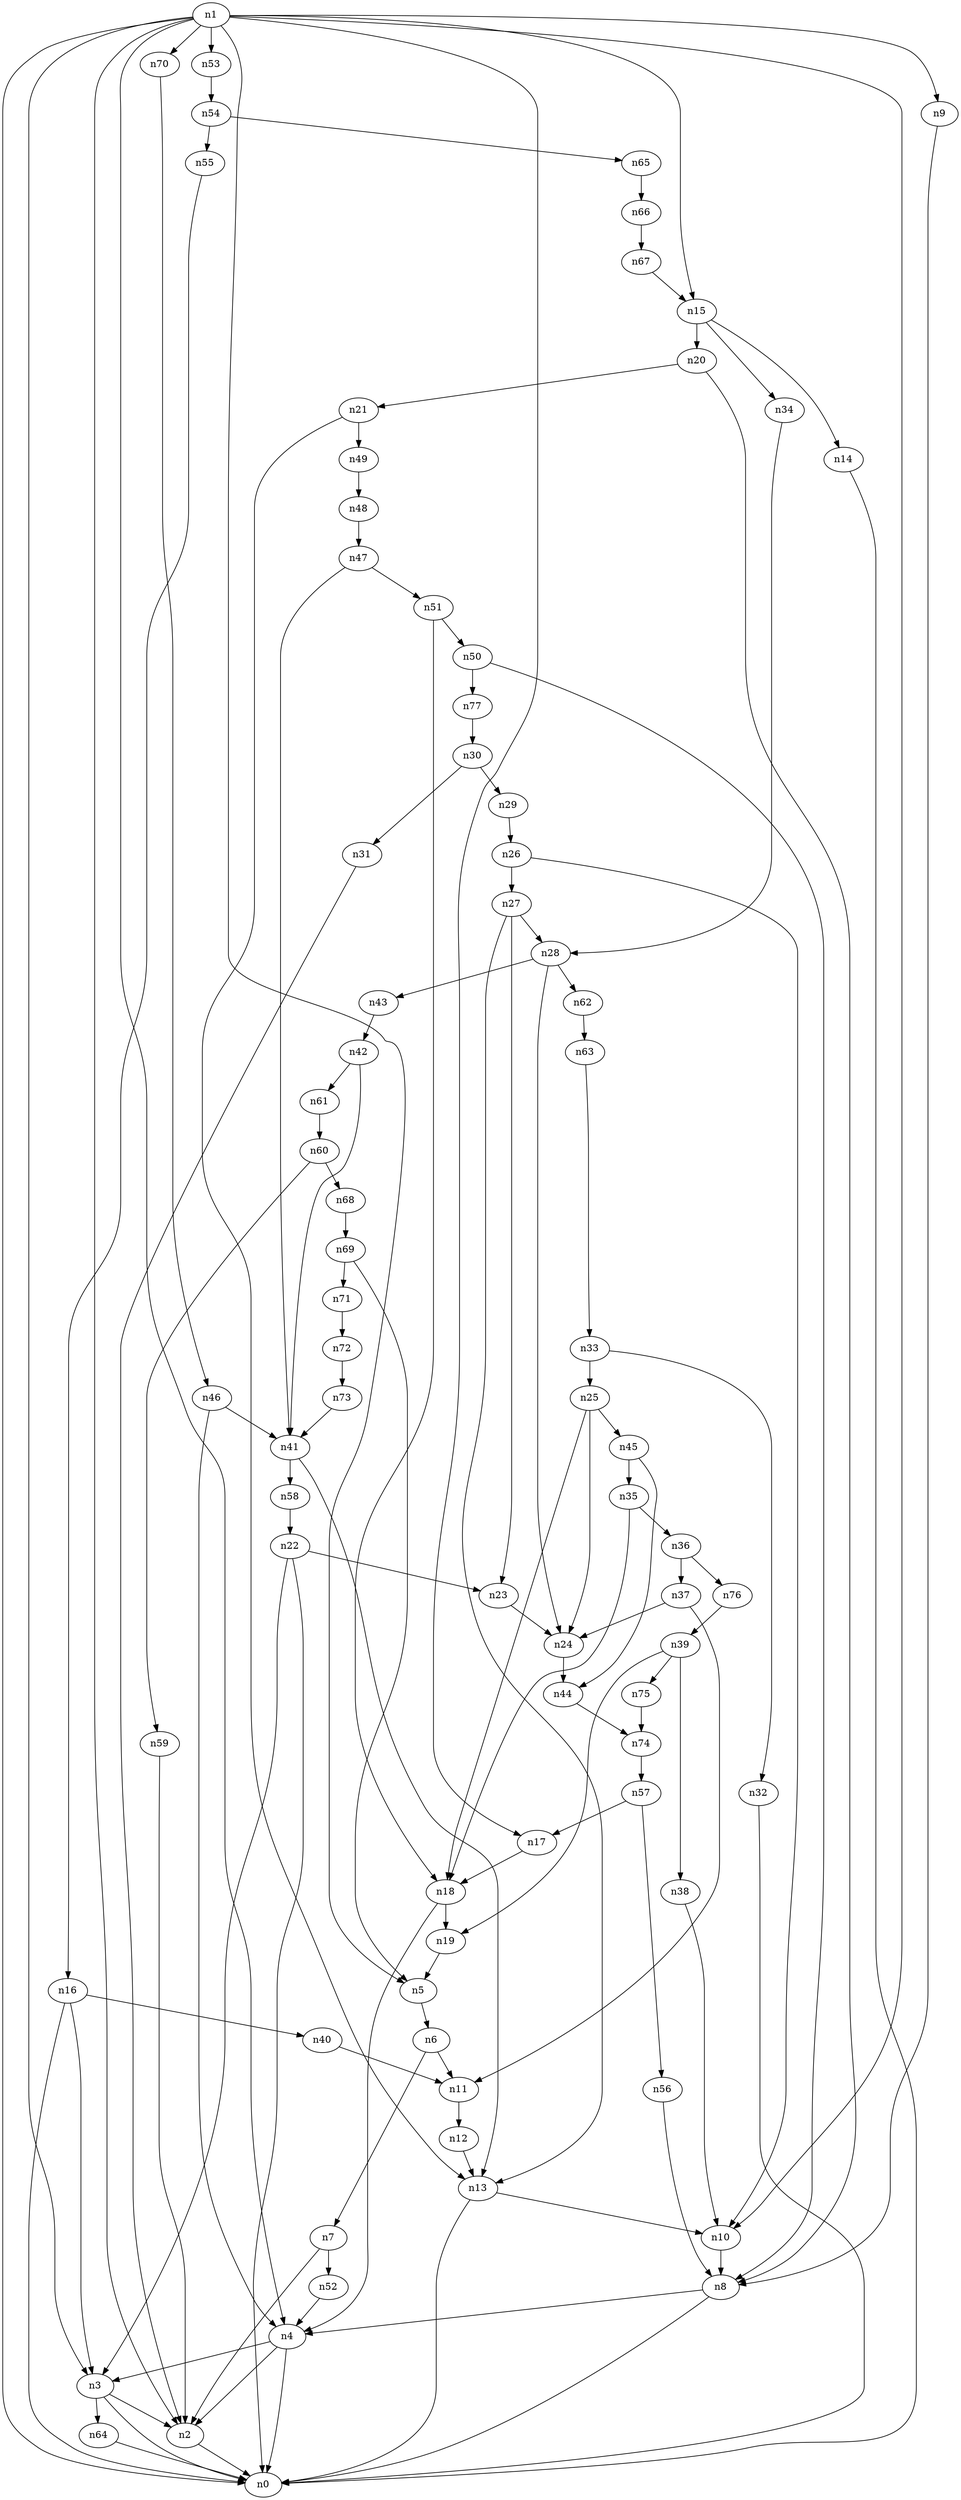 digraph G {
	n1 -> n0	 [_graphml_id=e0];
	n1 -> n2	 [_graphml_id=e1];
	n1 -> n3	 [_graphml_id=e6];
	n1 -> n4	 [_graphml_id=e9];
	n1 -> n5	 [_graphml_id=e10];
	n1 -> n9	 [_graphml_id=e16];
	n1 -> n10	 [_graphml_id=e17];
	n1 -> n15	 [_graphml_id=e25];
	n1 -> n17	 [_graphml_id=e29];
	n1 -> n53	 [_graphml_id=e88];
	n1 -> n70	 [_graphml_id=e114];
	n2 -> n0	 [_graphml_id=e5];
	n3 -> n0	 [_graphml_id=e8];
	n3 -> n2	 [_graphml_id=e2];
	n3 -> n64	 [_graphml_id=e105];
	n4 -> n0	 [_graphml_id=e4];
	n4 -> n2	 [_graphml_id=e7];
	n4 -> n3	 [_graphml_id=e3];
	n5 -> n6	 [_graphml_id=e11];
	n6 -> n7	 [_graphml_id=e12];
	n6 -> n11	 [_graphml_id=e19];
	n7 -> n2	 [_graphml_id=e13];
	n7 -> n52	 [_graphml_id=e85];
	n8 -> n0	 [_graphml_id=e14];
	n8 -> n4	 [_graphml_id=e28];
	n9 -> n8	 [_graphml_id=e15];
	n10 -> n8	 [_graphml_id=e18];
	n11 -> n12	 [_graphml_id=e20];
	n12 -> n13	 [_graphml_id=e21];
	n13 -> n0	 [_graphml_id=e22];
	n13 -> n10	 [_graphml_id=e38];
	n14 -> n0	 [_graphml_id=e23];
	n15 -> n14	 [_graphml_id=e24];
	n15 -> n20	 [_graphml_id=e58];
	n15 -> n34	 [_graphml_id=e56];
	n16 -> n0	 [_graphml_id=e27];
	n16 -> n3	 [_graphml_id=e26];
	n16 -> n40	 [_graphml_id=e67];
	n17 -> n18	 [_graphml_id=e30];
	n18 -> n4	 [_graphml_id=e48];
	n18 -> n19	 [_graphml_id=e31];
	n19 -> n5	 [_graphml_id=e32];
	n20 -> n8	 [_graphml_id=e33];
	n20 -> n21	 [_graphml_id=e34];
	n21 -> n13	 [_graphml_id=e35];
	n21 -> n49	 [_graphml_id=e81];
	n22 -> n0	 [_graphml_id=e37];
	n22 -> n3	 [_graphml_id=e36];
	n22 -> n23	 [_graphml_id=e39];
	n23 -> n24	 [_graphml_id=e40];
	n24 -> n44	 [_graphml_id=e73];
	n25 -> n18	 [_graphml_id=e42];
	n25 -> n24	 [_graphml_id=e41];
	n25 -> n45	 [_graphml_id=e75];
	n26 -> n10	 [_graphml_id=e43];
	n26 -> n27	 [_graphml_id=e44];
	n27 -> n13	 [_graphml_id=e45];
	n27 -> n23	 [_graphml_id=e87];
	n27 -> n28	 [_graphml_id=e46];
	n28 -> n24	 [_graphml_id=e47];
	n28 -> n43	 [_graphml_id=e72];
	n28 -> n62	 [_graphml_id=e102];
	n29 -> n26	 [_graphml_id=e49];
	n30 -> n29	 [_graphml_id=e50];
	n30 -> n31	 [_graphml_id=e51];
	n31 -> n2	 [_graphml_id=e52];
	n32 -> n0	 [_graphml_id=e53];
	n33 -> n25	 [_graphml_id=e55];
	n33 -> n32	 [_graphml_id=e54];
	n34 -> n28	 [_graphml_id=e57];
	n35 -> n18	 [_graphml_id=e59];
	n35 -> n36	 [_graphml_id=e60];
	n36 -> n37	 [_graphml_id=e61];
	n36 -> n76	 [_graphml_id=e125];
	n37 -> n11	 [_graphml_id=e62];
	n37 -> n24	 [_graphml_id=e68];
	n38 -> n10	 [_graphml_id=e63];
	n39 -> n19	 [_graphml_id=e65];
	n39 -> n38	 [_graphml_id=e64];
	n39 -> n75	 [_graphml_id=e123];
	n40 -> n11	 [_graphml_id=e66];
	n41 -> n13	 [_graphml_id=e69];
	n41 -> n58	 [_graphml_id=e95];
	n42 -> n41	 [_graphml_id=e70];
	n42 -> n61	 [_graphml_id=e101];
	n43 -> n42	 [_graphml_id=e71];
	n44 -> n74	 [_graphml_id=e121];
	n45 -> n35	 [_graphml_id=e116];
	n45 -> n44	 [_graphml_id=e74];
	n46 -> n4	 [_graphml_id=e77];
	n46 -> n41	 [_graphml_id=e76];
	n47 -> n41	 [_graphml_id=e78];
	n47 -> n51	 [_graphml_id=e84];
	n48 -> n47	 [_graphml_id=e79];
	n49 -> n48	 [_graphml_id=e80];
	n50 -> n8	 [_graphml_id=e82];
	n50 -> n77	 [_graphml_id=e128];
	n51 -> n18	 [_graphml_id=e97];
	n51 -> n50	 [_graphml_id=e83];
	n52 -> n4	 [_graphml_id=e86];
	n53 -> n54	 [_graphml_id=e89];
	n54 -> n55	 [_graphml_id=e90];
	n54 -> n65	 [_graphml_id=e107];
	n55 -> n16	 [_graphml_id=e91];
	n56 -> n8	 [_graphml_id=e92];
	n57 -> n17	 [_graphml_id=e94];
	n57 -> n56	 [_graphml_id=e93];
	n58 -> n22	 [_graphml_id=e96];
	n59 -> n2	 [_graphml_id=e98];
	n60 -> n59	 [_graphml_id=e99];
	n60 -> n68	 [_graphml_id=e111];
	n61 -> n60	 [_graphml_id=e100];
	n62 -> n63	 [_graphml_id=e103];
	n63 -> n33	 [_graphml_id=e104];
	n64 -> n0	 [_graphml_id=e106];
	n65 -> n66	 [_graphml_id=e108];
	n66 -> n67	 [_graphml_id=e109];
	n67 -> n15	 [_graphml_id=e110];
	n68 -> n69	 [_graphml_id=e112];
	n69 -> n5	 [_graphml_id=e113];
	n69 -> n71	 [_graphml_id=e117];
	n70 -> n46	 [_graphml_id=e115];
	n71 -> n72	 [_graphml_id=e118];
	n72 -> n73	 [_graphml_id=e119];
	n73 -> n41	 [_graphml_id=e120];
	n74 -> n57	 [_graphml_id=e126];
	n75 -> n74	 [_graphml_id=e122];
	n76 -> n39	 [_graphml_id=e124];
	n77 -> n30	 [_graphml_id=e127];
}

